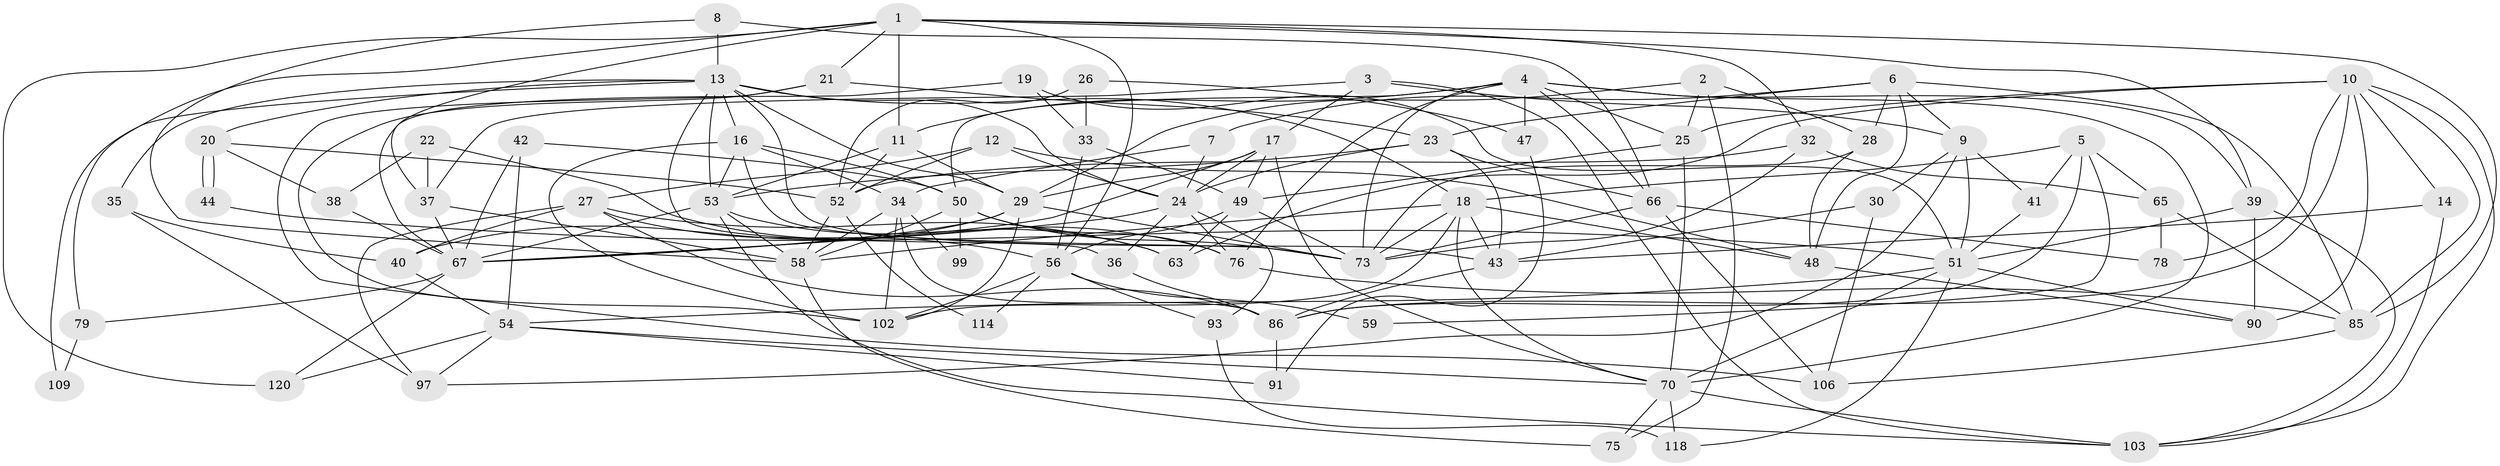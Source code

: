 // original degree distribution, {6: 0.11475409836065574, 2: 0.09836065573770492, 3: 0.3442622950819672, 4: 0.21311475409836064, 5: 0.19672131147540983, 7: 0.01639344262295082, 8: 0.01639344262295082}
// Generated by graph-tools (version 1.1) at 2025/11/02/27/25 16:11:19]
// undirected, 77 vertices, 196 edges
graph export_dot {
graph [start="1"]
  node [color=gray90,style=filled];
  1 [super="+62"];
  2 [super="+15"];
  3 [super="+69"];
  4 [super="+61"];
  5 [super="+84"];
  6 [super="+82"];
  7;
  8;
  9 [super="+55"];
  10 [super="+101"];
  11 [super="+121"];
  12 [super="+57"];
  13 [super="+95"];
  14;
  16 [super="+68"];
  17 [super="+31"];
  18 [super="+72"];
  19;
  20;
  21 [super="+96"];
  22 [super="+60"];
  23 [super="+94"];
  24 [super="+46"];
  25;
  26;
  27 [super="+112"];
  28;
  29 [super="+111"];
  30;
  32 [super="+107"];
  33 [super="+45"];
  34 [super="+116"];
  35;
  36;
  37;
  38;
  39 [super="+115"];
  40;
  41;
  42 [super="+100"];
  43 [super="+113"];
  44;
  47;
  48 [super="+119"];
  49 [super="+110"];
  50 [super="+92"];
  51 [super="+64"];
  52 [super="+104"];
  53 [super="+80"];
  54 [super="+87"];
  56 [super="+74"];
  58 [super="+81"];
  59;
  63;
  65;
  66 [super="+71"];
  67 [super="+83"];
  70 [super="+98"];
  73 [super="+89"];
  75;
  76 [super="+77"];
  78;
  79;
  85 [super="+122"];
  86 [super="+88"];
  90 [super="+108"];
  91;
  93;
  97 [super="+105"];
  99;
  102;
  103 [super="+117"];
  106;
  109;
  114;
  118;
  120;
  1 -- 39;
  1 -- 37;
  1 -- 79;
  1 -- 21;
  1 -- 11;
  1 -- 85;
  1 -- 56;
  1 -- 120;
  1 -- 32;
  2 -- 29;
  2 -- 25;
  2 -- 75;
  2 -- 28;
  3 -- 37;
  3 -- 9;
  3 -- 103;
  3 -- 17;
  4 -- 25;
  4 -- 47;
  4 -- 50;
  4 -- 76;
  4 -- 66;
  4 -- 70;
  4 -- 11;
  4 -- 39;
  4 -- 73;
  5 -- 18;
  5 -- 59;
  5 -- 65;
  5 -- 41;
  5 -- 86;
  6 -- 9;
  6 -- 85;
  6 -- 7;
  6 -- 28;
  6 -- 48;
  6 -- 23;
  7 -- 24;
  7 -- 34;
  8 -- 66;
  8 -- 58;
  8 -- 13;
  9 -- 30;
  9 -- 41;
  9 -- 51;
  9 -- 97;
  10 -- 78;
  10 -- 63;
  10 -- 14;
  10 -- 86;
  10 -- 90;
  10 -- 103;
  10 -- 25;
  10 -- 85;
  11 -- 29;
  11 -- 52;
  11 -- 53;
  12 -- 48 [weight=2];
  12 -- 24;
  12 -- 52;
  12 -- 27;
  13 -- 24;
  13 -- 20;
  13 -- 35;
  13 -- 109;
  13 -- 43;
  13 -- 16;
  13 -- 29;
  13 -- 36;
  13 -- 53;
  13 -- 18;
  14 -- 43;
  14 -- 103;
  16 -- 50;
  16 -- 53;
  16 -- 102;
  16 -- 34;
  16 -- 73;
  17 -- 29;
  17 -- 24;
  17 -- 67;
  17 -- 49;
  17 -- 70;
  18 -- 102;
  18 -- 43;
  18 -- 48;
  18 -- 70;
  18 -- 58;
  18 -- 73;
  19 -- 67;
  19 -- 51;
  19 -- 33;
  20 -- 44;
  20 -- 44;
  20 -- 38;
  20 -- 52;
  21 -- 102;
  21 -- 106;
  21 -- 23;
  22 -- 76;
  22 -- 38;
  22 -- 37;
  23 -- 53;
  23 -- 43;
  23 -- 24;
  23 -- 66;
  24 -- 36;
  24 -- 76;
  24 -- 93;
  24 -- 67;
  25 -- 49;
  25 -- 70;
  26 -- 33 [weight=2];
  26 -- 47;
  26 -- 52;
  27 -- 63;
  27 -- 56;
  27 -- 40;
  27 -- 86;
  27 -- 97;
  28 -- 48;
  28 -- 73;
  29 -- 102;
  29 -- 40;
  29 -- 67;
  29 -- 73;
  30 -- 106;
  30 -- 43;
  32 -- 52;
  32 -- 65;
  32 -- 73;
  33 -- 49;
  33 -- 56;
  34 -- 58;
  34 -- 99;
  34 -- 86;
  34 -- 102;
  35 -- 40;
  35 -- 97;
  36 -- 86;
  37 -- 58;
  37 -- 67;
  38 -- 67;
  39 -- 51;
  39 -- 103;
  39 -- 90;
  40 -- 54;
  41 -- 51;
  42 -- 54;
  42 -- 67;
  42 -- 50;
  43 -- 86;
  44 -- 51;
  47 -- 91;
  48 -- 90 [weight=2];
  49 -- 63;
  49 -- 56;
  49 -- 73;
  50 -- 58;
  50 -- 73;
  50 -- 99;
  50 -- 76;
  51 -- 90;
  51 -- 54;
  51 -- 118;
  51 -- 70;
  52 -- 58;
  52 -- 114;
  53 -- 58;
  53 -- 67;
  53 -- 103;
  53 -- 63;
  54 -- 70;
  54 -- 120;
  54 -- 91;
  54 -- 97;
  56 -- 102;
  56 -- 59;
  56 -- 93;
  56 -- 114;
  58 -- 75;
  65 -- 78;
  65 -- 85;
  66 -- 106;
  66 -- 78;
  66 -- 73;
  67 -- 120;
  67 -- 79;
  70 -- 103;
  70 -- 118;
  70 -- 75;
  76 -- 85;
  79 -- 109;
  85 -- 106;
  86 -- 91;
  93 -- 118;
}
